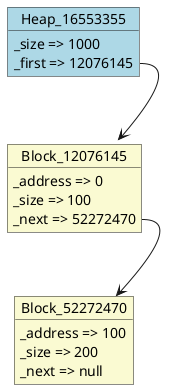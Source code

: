 @startuml object
object Heap_16553355#LightBlue {
  _size => 1000
  _first => 12076145
}
object Block_12076145#LightGoldenRodYellow {
  _address => 0
  _size => 100
  _next => 52272470
}
object Block_52272470#LightGoldenRodYellow {
  _address => 100
  _size => 200
  _next => null
}
Block_12076145::_next --> Block_52272470
Heap_16553355::_first --> Block_12076145
@enduml
